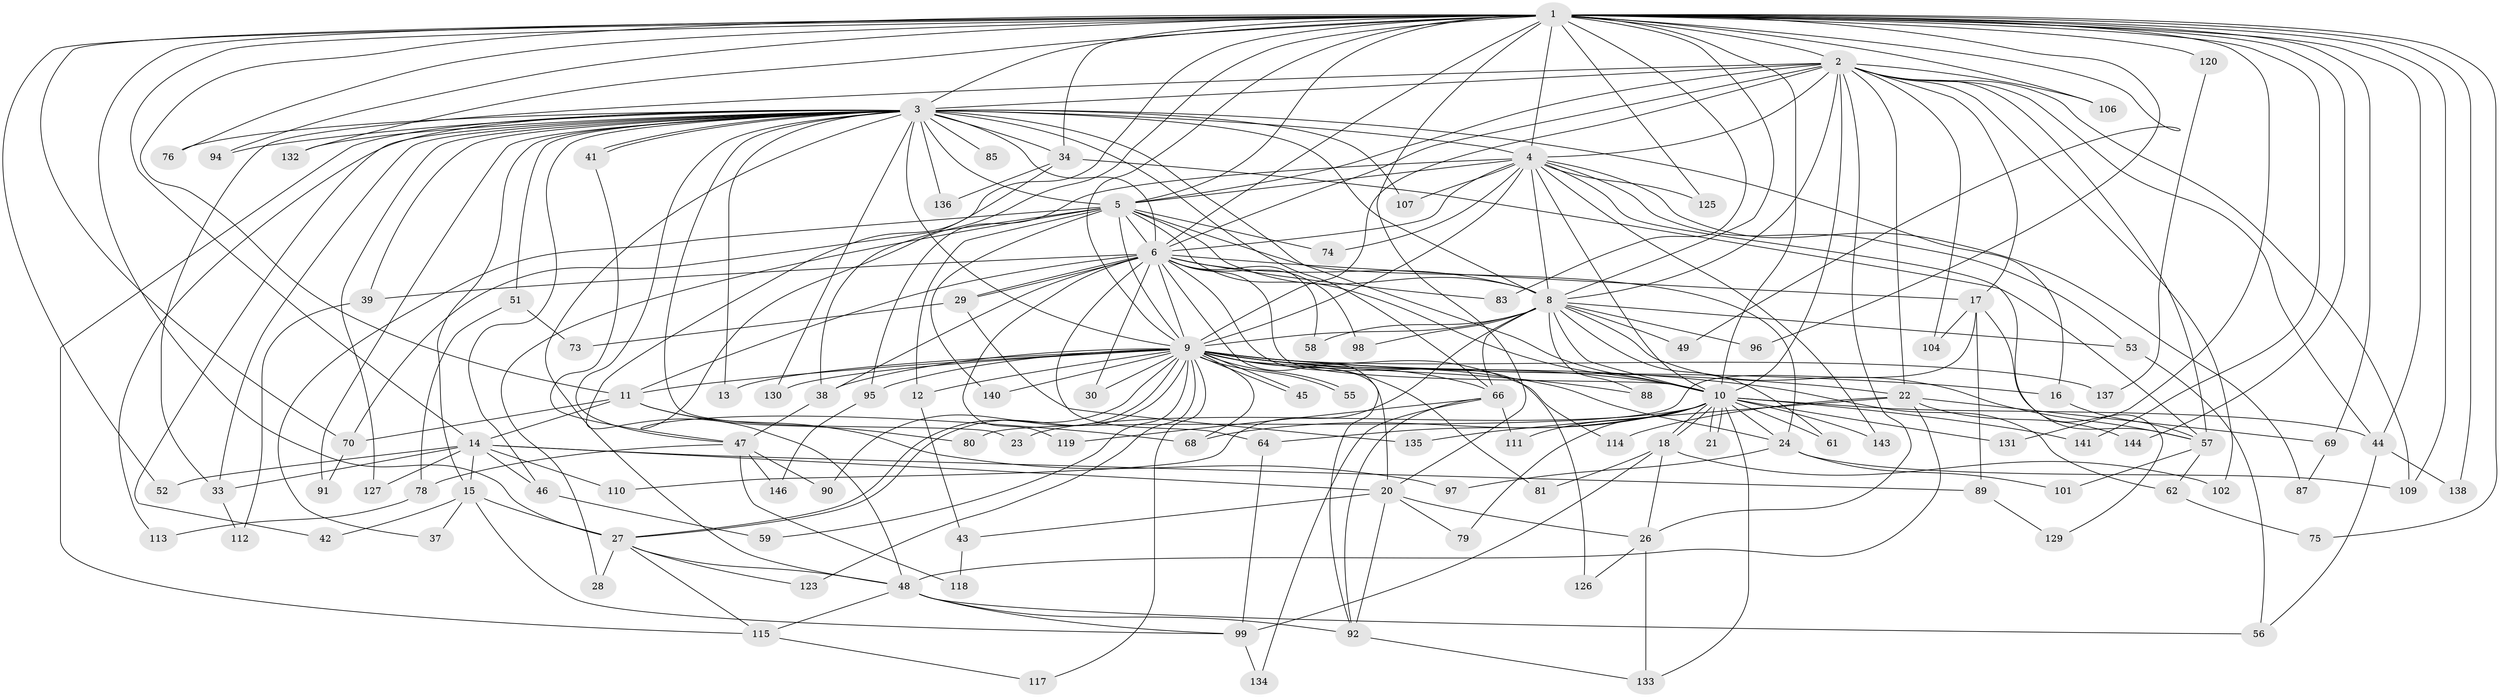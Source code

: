 // original degree distribution, {36: 0.006802721088435374, 20: 0.02040816326530612, 31: 0.006802721088435374, 18: 0.006802721088435374, 16: 0.006802721088435374, 23: 0.006802721088435374, 39: 0.006802721088435374, 22: 0.006802721088435374, 6: 0.05442176870748299, 4: 0.09523809523809523, 2: 0.564625850340136, 10: 0.006802721088435374, 5: 0.027210884353741496, 3: 0.16326530612244897, 7: 0.02040816326530612}
// Generated by graph-tools (version 1.1) at 2025/41/03/06/25 10:41:35]
// undirected, 113 vertices, 267 edges
graph export_dot {
graph [start="1"]
  node [color=gray90,style=filled];
  1 [super="+19"];
  2 [super="+54"];
  3 [super="+7"];
  4 [super="+128"];
  5 [super="+84"];
  6 [super="+142"];
  8 [super="+86"];
  9 [super="+93"];
  10 [super="+25"];
  11 [super="+35"];
  12;
  13;
  14 [super="+67"];
  15 [super="+40"];
  16 [super="+77"];
  17;
  18;
  20 [super="+32"];
  21;
  22 [super="+72"];
  23;
  24;
  26 [super="+31"];
  27 [super="+36"];
  28;
  29;
  30;
  33 [super="+145"];
  34 [super="+147"];
  37;
  38 [super="+71"];
  39;
  41;
  42;
  43 [super="+50"];
  44 [super="+65"];
  45;
  46;
  47 [super="+60"];
  48 [super="+63"];
  49;
  51;
  52;
  53 [super="+100"];
  55;
  56;
  57 [super="+82"];
  58;
  59;
  61;
  62;
  64 [super="+124"];
  66 [super="+108"];
  68 [super="+103"];
  69;
  70;
  73;
  74;
  75;
  76;
  78;
  79;
  80;
  81;
  83;
  85;
  87;
  88;
  89;
  90;
  91;
  92 [super="+121"];
  94;
  95;
  96;
  97;
  98;
  99 [super="+105"];
  101;
  102;
  104;
  106;
  107;
  109 [super="+116"];
  110;
  111;
  112;
  113;
  114;
  115 [super="+122"];
  117;
  118;
  119;
  120;
  123;
  125;
  126;
  127;
  129;
  130;
  131;
  132;
  133 [super="+139"];
  134;
  135;
  136;
  137;
  138;
  140;
  141;
  143;
  144;
  146;
  1 -- 2;
  1 -- 3 [weight=2];
  1 -- 4;
  1 -- 5;
  1 -- 6;
  1 -- 8;
  1 -- 9;
  1 -- 10;
  1 -- 14;
  1 -- 20;
  1 -- 34;
  1 -- 44;
  1 -- 48;
  1 -- 49;
  1 -- 52;
  1 -- 68;
  1 -- 69;
  1 -- 70;
  1 -- 75;
  1 -- 76;
  1 -- 83;
  1 -- 94;
  1 -- 96;
  1 -- 106;
  1 -- 120 [weight=2];
  1 -- 125;
  1 -- 131;
  1 -- 132;
  1 -- 138;
  1 -- 141;
  1 -- 144;
  1 -- 11;
  1 -- 109;
  1 -- 27;
  2 -- 3 [weight=3];
  2 -- 4;
  2 -- 5;
  2 -- 6;
  2 -- 8;
  2 -- 9;
  2 -- 10;
  2 -- 17;
  2 -- 22;
  2 -- 26;
  2 -- 33;
  2 -- 57;
  2 -- 102;
  2 -- 104;
  2 -- 106;
  2 -- 109;
  2 -- 44;
  3 -- 4 [weight=3];
  3 -- 5 [weight=2];
  3 -- 6 [weight=2];
  3 -- 8 [weight=3];
  3 -- 9 [weight=3];
  3 -- 10 [weight=2];
  3 -- 13;
  3 -- 15;
  3 -- 16;
  3 -- 23;
  3 -- 34;
  3 -- 39;
  3 -- 41;
  3 -- 41;
  3 -- 42;
  3 -- 46 [weight=2];
  3 -- 47;
  3 -- 85 [weight=2];
  3 -- 91;
  3 -- 115;
  3 -- 127;
  3 -- 130;
  3 -- 132;
  3 -- 136;
  3 -- 66;
  3 -- 76;
  3 -- 94;
  3 -- 107;
  3 -- 113;
  3 -- 51;
  3 -- 33;
  3 -- 48;
  4 -- 5;
  4 -- 6;
  4 -- 8;
  4 -- 9;
  4 -- 10;
  4 -- 53;
  4 -- 74;
  4 -- 87;
  4 -- 95;
  4 -- 107;
  4 -- 125;
  4 -- 129;
  4 -- 143;
  5 -- 6;
  5 -- 8;
  5 -- 9;
  5 -- 10;
  5 -- 12;
  5 -- 24;
  5 -- 28;
  5 -- 37;
  5 -- 74;
  5 -- 140;
  5 -- 70;
  6 -- 8;
  6 -- 9;
  6 -- 10;
  6 -- 11;
  6 -- 17;
  6 -- 29;
  6 -- 29;
  6 -- 30;
  6 -- 38;
  6 -- 39;
  6 -- 58;
  6 -- 64;
  6 -- 83;
  6 -- 98;
  6 -- 119;
  6 -- 126;
  6 -- 92;
  8 -- 9;
  8 -- 10;
  8 -- 49;
  8 -- 53;
  8 -- 57;
  8 -- 58;
  8 -- 61;
  8 -- 88;
  8 -- 96;
  8 -- 98;
  8 -- 110;
  8 -- 66;
  9 -- 10;
  9 -- 11;
  9 -- 12;
  9 -- 13;
  9 -- 16;
  9 -- 22;
  9 -- 24;
  9 -- 27;
  9 -- 27;
  9 -- 30;
  9 -- 38;
  9 -- 45;
  9 -- 45;
  9 -- 55;
  9 -- 55;
  9 -- 59;
  9 -- 62;
  9 -- 66;
  9 -- 81;
  9 -- 88;
  9 -- 90;
  9 -- 95;
  9 -- 114;
  9 -- 117;
  9 -- 123;
  9 -- 130;
  9 -- 137;
  9 -- 140;
  9 -- 20;
  9 -- 68;
  10 -- 18;
  10 -- 18;
  10 -- 21;
  10 -- 21;
  10 -- 23;
  10 -- 61;
  10 -- 64;
  10 -- 68;
  10 -- 79;
  10 -- 133;
  10 -- 141;
  10 -- 143;
  10 -- 131;
  10 -- 24;
  10 -- 44;
  10 -- 111;
  11 -- 14;
  11 -- 70;
  11 -- 80;
  11 -- 97;
  12 -- 43 [weight=2];
  14 -- 15;
  14 -- 20;
  14 -- 33;
  14 -- 52;
  14 -- 89;
  14 -- 110;
  14 -- 127;
  14 -- 46;
  15 -- 37;
  15 -- 99;
  15 -- 42;
  15 -- 27;
  16 -- 57;
  17 -- 80;
  17 -- 89;
  17 -- 104;
  17 -- 57;
  18 -- 81;
  18 -- 99;
  18 -- 102;
  18 -- 26;
  20 -- 26;
  20 -- 43;
  20 -- 79;
  20 -- 92;
  22 -- 69;
  22 -- 114;
  22 -- 135;
  22 -- 144;
  22 -- 48;
  24 -- 97;
  24 -- 101;
  24 -- 109;
  26 -- 133;
  26 -- 126;
  27 -- 28;
  27 -- 48;
  27 -- 123;
  27 -- 115;
  29 -- 73;
  29 -- 135;
  33 -- 112;
  34 -- 136;
  34 -- 57;
  34 -- 38;
  38 -- 47;
  39 -- 112;
  41 -- 47;
  43 -- 118;
  44 -- 56;
  44 -- 138;
  46 -- 59;
  47 -- 90;
  47 -- 118;
  47 -- 146;
  47 -- 78;
  48 -- 56;
  48 -- 115;
  48 -- 92;
  48 -- 99;
  51 -- 73;
  51 -- 78;
  53 -- 56;
  57 -- 62;
  57 -- 101;
  62 -- 75;
  64 -- 99;
  66 -- 92;
  66 -- 111;
  66 -- 119;
  66 -- 134;
  69 -- 87;
  70 -- 91;
  78 -- 113;
  89 -- 129;
  92 -- 133;
  95 -- 146;
  99 -- 134;
  115 -- 117;
  120 -- 137;
}
